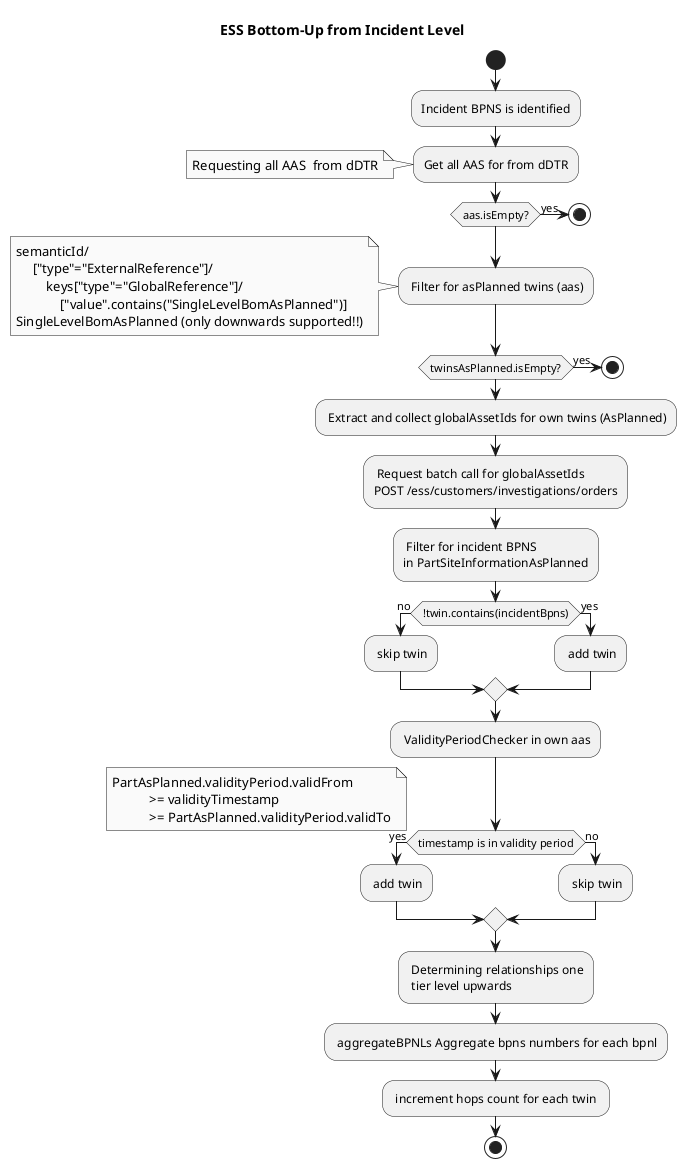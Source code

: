 @startuml
skinparam monochrome true
skinparam shadowing false
skinparam defaultFontName "Architects daughter"
title "ESS Bottom-Up from Incident Level"


| OEM  - IRS Incident Tier Level |
start
:Incident BPNS is identified;
:Get all AAS for from dDTR;
note left
   Requesting all AAS  from dDTR
end note
if(aas.isEmpty?) then (yes)
    stop
endif

: Filter for asPlanned twins (aas);
note left
               semanticId/
                    ["type"="ExternalReference"]/
                        keys["type"="GlobalReference"]/
                            ["value".contains("SingleLevelBomAsPlanned")]
               SingleLevelBomAsPlanned (only downwards supported!!)
end note
if(twinsAsPlanned.isEmpty?) then (yes)
    stop
endif

: Extract and collect globalAssetIds for own twins (AsPlanned);
: Request batch call for globalAssetIds
POST /ess/customers/investigations/orders;

: Filter for incident BPNS
in PartSiteInformationAsPlanned;

if(!twin.contains(incidentBpns)) then (no)
    : skip twin;
else (yes)
    : add twin;
endif

: ValidityPeriodChecker in own aas;
if(timestamp is in validity period) then (yes)
note left
    PartAsPlanned.validityPeriod.validFrom
               >= validityTimestamp
               >= PartAsPlanned.validityPeriod.validTo
end note
    : add twin;
else (no)
    : skip twin;
endif


: Determining relationships one
 tier level upwards;

: aggregateBPNLs Aggregate bpns numbers for each bpnl;
: increment hops count for each twin ;
stop

@enduml